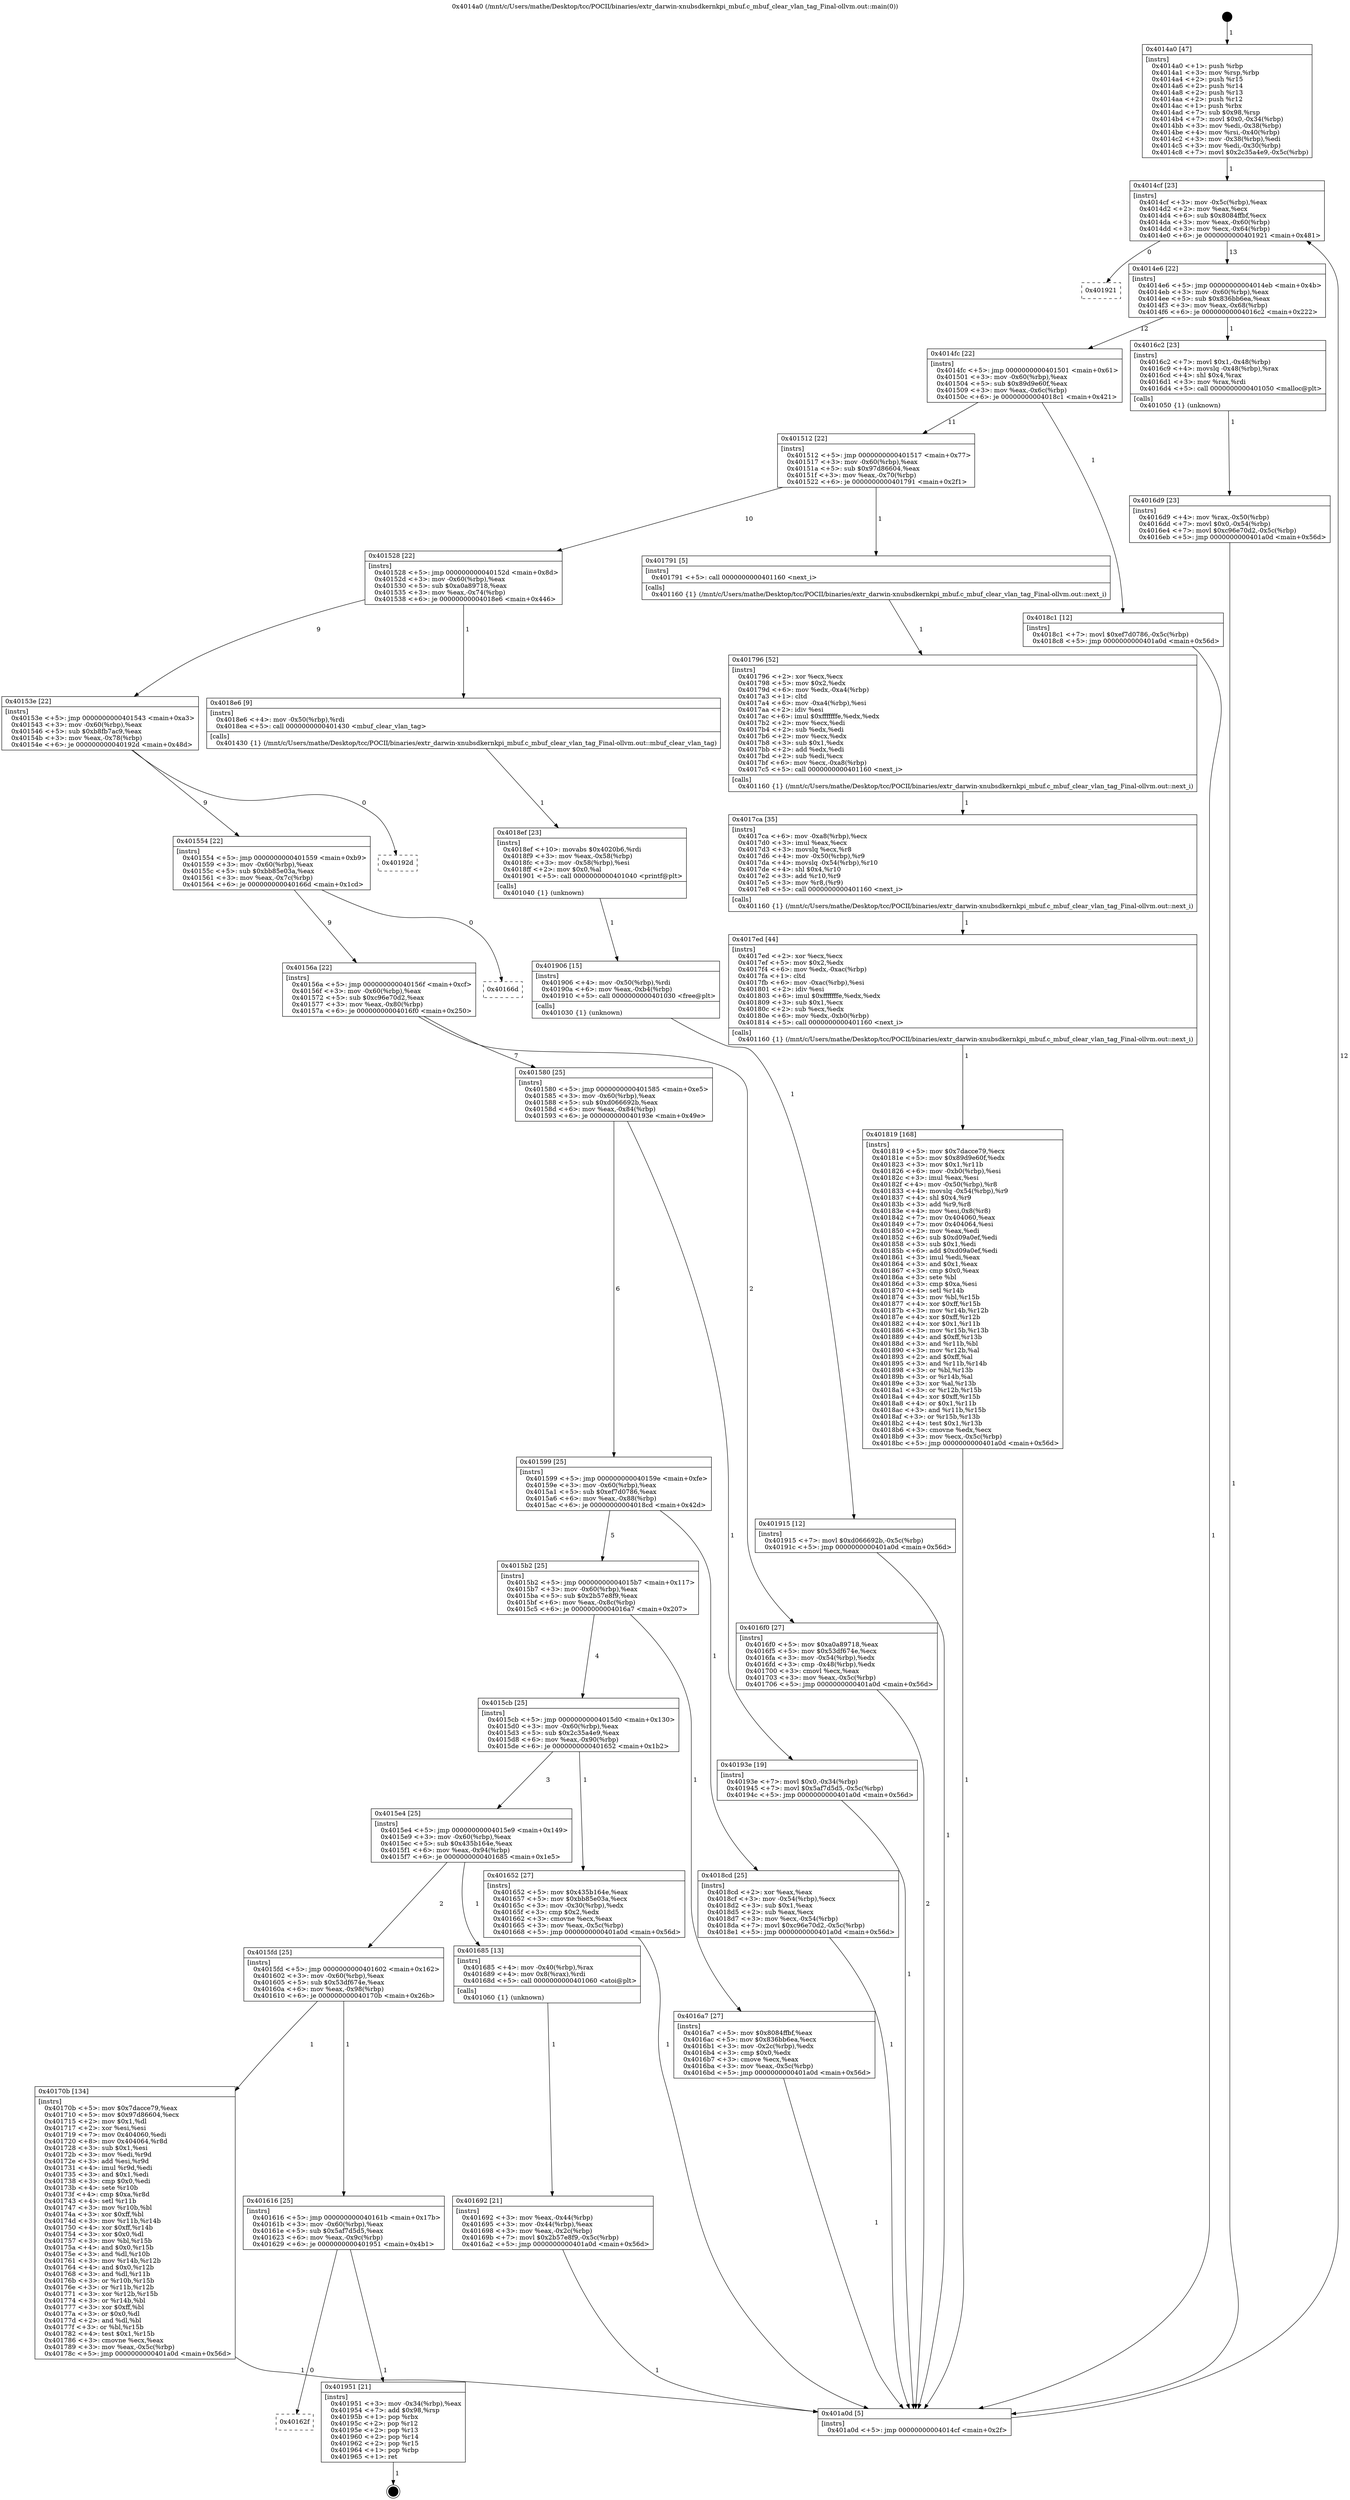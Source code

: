 digraph "0x4014a0" {
  label = "0x4014a0 (/mnt/c/Users/mathe/Desktop/tcc/POCII/binaries/extr_darwin-xnubsdkernkpi_mbuf.c_mbuf_clear_vlan_tag_Final-ollvm.out::main(0))"
  labelloc = "t"
  node[shape=record]

  Entry [label="",width=0.3,height=0.3,shape=circle,fillcolor=black,style=filled]
  "0x4014cf" [label="{
     0x4014cf [23]\l
     | [instrs]\l
     &nbsp;&nbsp;0x4014cf \<+3\>: mov -0x5c(%rbp),%eax\l
     &nbsp;&nbsp;0x4014d2 \<+2\>: mov %eax,%ecx\l
     &nbsp;&nbsp;0x4014d4 \<+6\>: sub $0x8084ffbf,%ecx\l
     &nbsp;&nbsp;0x4014da \<+3\>: mov %eax,-0x60(%rbp)\l
     &nbsp;&nbsp;0x4014dd \<+3\>: mov %ecx,-0x64(%rbp)\l
     &nbsp;&nbsp;0x4014e0 \<+6\>: je 0000000000401921 \<main+0x481\>\l
  }"]
  "0x401921" [label="{
     0x401921\l
  }", style=dashed]
  "0x4014e6" [label="{
     0x4014e6 [22]\l
     | [instrs]\l
     &nbsp;&nbsp;0x4014e6 \<+5\>: jmp 00000000004014eb \<main+0x4b\>\l
     &nbsp;&nbsp;0x4014eb \<+3\>: mov -0x60(%rbp),%eax\l
     &nbsp;&nbsp;0x4014ee \<+5\>: sub $0x836bb6ea,%eax\l
     &nbsp;&nbsp;0x4014f3 \<+3\>: mov %eax,-0x68(%rbp)\l
     &nbsp;&nbsp;0x4014f6 \<+6\>: je 00000000004016c2 \<main+0x222\>\l
  }"]
  Exit [label="",width=0.3,height=0.3,shape=circle,fillcolor=black,style=filled,peripheries=2]
  "0x4016c2" [label="{
     0x4016c2 [23]\l
     | [instrs]\l
     &nbsp;&nbsp;0x4016c2 \<+7\>: movl $0x1,-0x48(%rbp)\l
     &nbsp;&nbsp;0x4016c9 \<+4\>: movslq -0x48(%rbp),%rax\l
     &nbsp;&nbsp;0x4016cd \<+4\>: shl $0x4,%rax\l
     &nbsp;&nbsp;0x4016d1 \<+3\>: mov %rax,%rdi\l
     &nbsp;&nbsp;0x4016d4 \<+5\>: call 0000000000401050 \<malloc@plt\>\l
     | [calls]\l
     &nbsp;&nbsp;0x401050 \{1\} (unknown)\l
  }"]
  "0x4014fc" [label="{
     0x4014fc [22]\l
     | [instrs]\l
     &nbsp;&nbsp;0x4014fc \<+5\>: jmp 0000000000401501 \<main+0x61\>\l
     &nbsp;&nbsp;0x401501 \<+3\>: mov -0x60(%rbp),%eax\l
     &nbsp;&nbsp;0x401504 \<+5\>: sub $0x89d9e60f,%eax\l
     &nbsp;&nbsp;0x401509 \<+3\>: mov %eax,-0x6c(%rbp)\l
     &nbsp;&nbsp;0x40150c \<+6\>: je 00000000004018c1 \<main+0x421\>\l
  }"]
  "0x40162f" [label="{
     0x40162f\l
  }", style=dashed]
  "0x4018c1" [label="{
     0x4018c1 [12]\l
     | [instrs]\l
     &nbsp;&nbsp;0x4018c1 \<+7\>: movl $0xef7d0786,-0x5c(%rbp)\l
     &nbsp;&nbsp;0x4018c8 \<+5\>: jmp 0000000000401a0d \<main+0x56d\>\l
  }"]
  "0x401512" [label="{
     0x401512 [22]\l
     | [instrs]\l
     &nbsp;&nbsp;0x401512 \<+5\>: jmp 0000000000401517 \<main+0x77\>\l
     &nbsp;&nbsp;0x401517 \<+3\>: mov -0x60(%rbp),%eax\l
     &nbsp;&nbsp;0x40151a \<+5\>: sub $0x97d86604,%eax\l
     &nbsp;&nbsp;0x40151f \<+3\>: mov %eax,-0x70(%rbp)\l
     &nbsp;&nbsp;0x401522 \<+6\>: je 0000000000401791 \<main+0x2f1\>\l
  }"]
  "0x401951" [label="{
     0x401951 [21]\l
     | [instrs]\l
     &nbsp;&nbsp;0x401951 \<+3\>: mov -0x34(%rbp),%eax\l
     &nbsp;&nbsp;0x401954 \<+7\>: add $0x98,%rsp\l
     &nbsp;&nbsp;0x40195b \<+1\>: pop %rbx\l
     &nbsp;&nbsp;0x40195c \<+2\>: pop %r12\l
     &nbsp;&nbsp;0x40195e \<+2\>: pop %r13\l
     &nbsp;&nbsp;0x401960 \<+2\>: pop %r14\l
     &nbsp;&nbsp;0x401962 \<+2\>: pop %r15\l
     &nbsp;&nbsp;0x401964 \<+1\>: pop %rbp\l
     &nbsp;&nbsp;0x401965 \<+1\>: ret\l
  }"]
  "0x401791" [label="{
     0x401791 [5]\l
     | [instrs]\l
     &nbsp;&nbsp;0x401791 \<+5\>: call 0000000000401160 \<next_i\>\l
     | [calls]\l
     &nbsp;&nbsp;0x401160 \{1\} (/mnt/c/Users/mathe/Desktop/tcc/POCII/binaries/extr_darwin-xnubsdkernkpi_mbuf.c_mbuf_clear_vlan_tag_Final-ollvm.out::next_i)\l
  }"]
  "0x401528" [label="{
     0x401528 [22]\l
     | [instrs]\l
     &nbsp;&nbsp;0x401528 \<+5\>: jmp 000000000040152d \<main+0x8d\>\l
     &nbsp;&nbsp;0x40152d \<+3\>: mov -0x60(%rbp),%eax\l
     &nbsp;&nbsp;0x401530 \<+5\>: sub $0xa0a89718,%eax\l
     &nbsp;&nbsp;0x401535 \<+3\>: mov %eax,-0x74(%rbp)\l
     &nbsp;&nbsp;0x401538 \<+6\>: je 00000000004018e6 \<main+0x446\>\l
  }"]
  "0x401915" [label="{
     0x401915 [12]\l
     | [instrs]\l
     &nbsp;&nbsp;0x401915 \<+7\>: movl $0xd066692b,-0x5c(%rbp)\l
     &nbsp;&nbsp;0x40191c \<+5\>: jmp 0000000000401a0d \<main+0x56d\>\l
  }"]
  "0x4018e6" [label="{
     0x4018e6 [9]\l
     | [instrs]\l
     &nbsp;&nbsp;0x4018e6 \<+4\>: mov -0x50(%rbp),%rdi\l
     &nbsp;&nbsp;0x4018ea \<+5\>: call 0000000000401430 \<mbuf_clear_vlan_tag\>\l
     | [calls]\l
     &nbsp;&nbsp;0x401430 \{1\} (/mnt/c/Users/mathe/Desktop/tcc/POCII/binaries/extr_darwin-xnubsdkernkpi_mbuf.c_mbuf_clear_vlan_tag_Final-ollvm.out::mbuf_clear_vlan_tag)\l
  }"]
  "0x40153e" [label="{
     0x40153e [22]\l
     | [instrs]\l
     &nbsp;&nbsp;0x40153e \<+5\>: jmp 0000000000401543 \<main+0xa3\>\l
     &nbsp;&nbsp;0x401543 \<+3\>: mov -0x60(%rbp),%eax\l
     &nbsp;&nbsp;0x401546 \<+5\>: sub $0xb8fb7ac9,%eax\l
     &nbsp;&nbsp;0x40154b \<+3\>: mov %eax,-0x78(%rbp)\l
     &nbsp;&nbsp;0x40154e \<+6\>: je 000000000040192d \<main+0x48d\>\l
  }"]
  "0x401906" [label="{
     0x401906 [15]\l
     | [instrs]\l
     &nbsp;&nbsp;0x401906 \<+4\>: mov -0x50(%rbp),%rdi\l
     &nbsp;&nbsp;0x40190a \<+6\>: mov %eax,-0xb4(%rbp)\l
     &nbsp;&nbsp;0x401910 \<+5\>: call 0000000000401030 \<free@plt\>\l
     | [calls]\l
     &nbsp;&nbsp;0x401030 \{1\} (unknown)\l
  }"]
  "0x40192d" [label="{
     0x40192d\l
  }", style=dashed]
  "0x401554" [label="{
     0x401554 [22]\l
     | [instrs]\l
     &nbsp;&nbsp;0x401554 \<+5\>: jmp 0000000000401559 \<main+0xb9\>\l
     &nbsp;&nbsp;0x401559 \<+3\>: mov -0x60(%rbp),%eax\l
     &nbsp;&nbsp;0x40155c \<+5\>: sub $0xbb85e03a,%eax\l
     &nbsp;&nbsp;0x401561 \<+3\>: mov %eax,-0x7c(%rbp)\l
     &nbsp;&nbsp;0x401564 \<+6\>: je 000000000040166d \<main+0x1cd\>\l
  }"]
  "0x4018ef" [label="{
     0x4018ef [23]\l
     | [instrs]\l
     &nbsp;&nbsp;0x4018ef \<+10\>: movabs $0x4020b6,%rdi\l
     &nbsp;&nbsp;0x4018f9 \<+3\>: mov %eax,-0x58(%rbp)\l
     &nbsp;&nbsp;0x4018fc \<+3\>: mov -0x58(%rbp),%esi\l
     &nbsp;&nbsp;0x4018ff \<+2\>: mov $0x0,%al\l
     &nbsp;&nbsp;0x401901 \<+5\>: call 0000000000401040 \<printf@plt\>\l
     | [calls]\l
     &nbsp;&nbsp;0x401040 \{1\} (unknown)\l
  }"]
  "0x40166d" [label="{
     0x40166d\l
  }", style=dashed]
  "0x40156a" [label="{
     0x40156a [22]\l
     | [instrs]\l
     &nbsp;&nbsp;0x40156a \<+5\>: jmp 000000000040156f \<main+0xcf\>\l
     &nbsp;&nbsp;0x40156f \<+3\>: mov -0x60(%rbp),%eax\l
     &nbsp;&nbsp;0x401572 \<+5\>: sub $0xc96e70d2,%eax\l
     &nbsp;&nbsp;0x401577 \<+3\>: mov %eax,-0x80(%rbp)\l
     &nbsp;&nbsp;0x40157a \<+6\>: je 00000000004016f0 \<main+0x250\>\l
  }"]
  "0x401819" [label="{
     0x401819 [168]\l
     | [instrs]\l
     &nbsp;&nbsp;0x401819 \<+5\>: mov $0x7dacce79,%ecx\l
     &nbsp;&nbsp;0x40181e \<+5\>: mov $0x89d9e60f,%edx\l
     &nbsp;&nbsp;0x401823 \<+3\>: mov $0x1,%r11b\l
     &nbsp;&nbsp;0x401826 \<+6\>: mov -0xb0(%rbp),%esi\l
     &nbsp;&nbsp;0x40182c \<+3\>: imul %eax,%esi\l
     &nbsp;&nbsp;0x40182f \<+4\>: mov -0x50(%rbp),%r8\l
     &nbsp;&nbsp;0x401833 \<+4\>: movslq -0x54(%rbp),%r9\l
     &nbsp;&nbsp;0x401837 \<+4\>: shl $0x4,%r9\l
     &nbsp;&nbsp;0x40183b \<+3\>: add %r9,%r8\l
     &nbsp;&nbsp;0x40183e \<+4\>: mov %esi,0x8(%r8)\l
     &nbsp;&nbsp;0x401842 \<+7\>: mov 0x404060,%eax\l
     &nbsp;&nbsp;0x401849 \<+7\>: mov 0x404064,%esi\l
     &nbsp;&nbsp;0x401850 \<+2\>: mov %eax,%edi\l
     &nbsp;&nbsp;0x401852 \<+6\>: sub $0xd09a0ef,%edi\l
     &nbsp;&nbsp;0x401858 \<+3\>: sub $0x1,%edi\l
     &nbsp;&nbsp;0x40185b \<+6\>: add $0xd09a0ef,%edi\l
     &nbsp;&nbsp;0x401861 \<+3\>: imul %edi,%eax\l
     &nbsp;&nbsp;0x401864 \<+3\>: and $0x1,%eax\l
     &nbsp;&nbsp;0x401867 \<+3\>: cmp $0x0,%eax\l
     &nbsp;&nbsp;0x40186a \<+3\>: sete %bl\l
     &nbsp;&nbsp;0x40186d \<+3\>: cmp $0xa,%esi\l
     &nbsp;&nbsp;0x401870 \<+4\>: setl %r14b\l
     &nbsp;&nbsp;0x401874 \<+3\>: mov %bl,%r15b\l
     &nbsp;&nbsp;0x401877 \<+4\>: xor $0xff,%r15b\l
     &nbsp;&nbsp;0x40187b \<+3\>: mov %r14b,%r12b\l
     &nbsp;&nbsp;0x40187e \<+4\>: xor $0xff,%r12b\l
     &nbsp;&nbsp;0x401882 \<+4\>: xor $0x1,%r11b\l
     &nbsp;&nbsp;0x401886 \<+3\>: mov %r15b,%r13b\l
     &nbsp;&nbsp;0x401889 \<+4\>: and $0xff,%r13b\l
     &nbsp;&nbsp;0x40188d \<+3\>: and %r11b,%bl\l
     &nbsp;&nbsp;0x401890 \<+3\>: mov %r12b,%al\l
     &nbsp;&nbsp;0x401893 \<+2\>: and $0xff,%al\l
     &nbsp;&nbsp;0x401895 \<+3\>: and %r11b,%r14b\l
     &nbsp;&nbsp;0x401898 \<+3\>: or %bl,%r13b\l
     &nbsp;&nbsp;0x40189b \<+3\>: or %r14b,%al\l
     &nbsp;&nbsp;0x40189e \<+3\>: xor %al,%r13b\l
     &nbsp;&nbsp;0x4018a1 \<+3\>: or %r12b,%r15b\l
     &nbsp;&nbsp;0x4018a4 \<+4\>: xor $0xff,%r15b\l
     &nbsp;&nbsp;0x4018a8 \<+4\>: or $0x1,%r11b\l
     &nbsp;&nbsp;0x4018ac \<+3\>: and %r11b,%r15b\l
     &nbsp;&nbsp;0x4018af \<+3\>: or %r15b,%r13b\l
     &nbsp;&nbsp;0x4018b2 \<+4\>: test $0x1,%r13b\l
     &nbsp;&nbsp;0x4018b6 \<+3\>: cmovne %edx,%ecx\l
     &nbsp;&nbsp;0x4018b9 \<+3\>: mov %ecx,-0x5c(%rbp)\l
     &nbsp;&nbsp;0x4018bc \<+5\>: jmp 0000000000401a0d \<main+0x56d\>\l
  }"]
  "0x4016f0" [label="{
     0x4016f0 [27]\l
     | [instrs]\l
     &nbsp;&nbsp;0x4016f0 \<+5\>: mov $0xa0a89718,%eax\l
     &nbsp;&nbsp;0x4016f5 \<+5\>: mov $0x53df674e,%ecx\l
     &nbsp;&nbsp;0x4016fa \<+3\>: mov -0x54(%rbp),%edx\l
     &nbsp;&nbsp;0x4016fd \<+3\>: cmp -0x48(%rbp),%edx\l
     &nbsp;&nbsp;0x401700 \<+3\>: cmovl %ecx,%eax\l
     &nbsp;&nbsp;0x401703 \<+3\>: mov %eax,-0x5c(%rbp)\l
     &nbsp;&nbsp;0x401706 \<+5\>: jmp 0000000000401a0d \<main+0x56d\>\l
  }"]
  "0x401580" [label="{
     0x401580 [25]\l
     | [instrs]\l
     &nbsp;&nbsp;0x401580 \<+5\>: jmp 0000000000401585 \<main+0xe5\>\l
     &nbsp;&nbsp;0x401585 \<+3\>: mov -0x60(%rbp),%eax\l
     &nbsp;&nbsp;0x401588 \<+5\>: sub $0xd066692b,%eax\l
     &nbsp;&nbsp;0x40158d \<+6\>: mov %eax,-0x84(%rbp)\l
     &nbsp;&nbsp;0x401593 \<+6\>: je 000000000040193e \<main+0x49e\>\l
  }"]
  "0x4017ed" [label="{
     0x4017ed [44]\l
     | [instrs]\l
     &nbsp;&nbsp;0x4017ed \<+2\>: xor %ecx,%ecx\l
     &nbsp;&nbsp;0x4017ef \<+5\>: mov $0x2,%edx\l
     &nbsp;&nbsp;0x4017f4 \<+6\>: mov %edx,-0xac(%rbp)\l
     &nbsp;&nbsp;0x4017fa \<+1\>: cltd\l
     &nbsp;&nbsp;0x4017fb \<+6\>: mov -0xac(%rbp),%esi\l
     &nbsp;&nbsp;0x401801 \<+2\>: idiv %esi\l
     &nbsp;&nbsp;0x401803 \<+6\>: imul $0xfffffffe,%edx,%edx\l
     &nbsp;&nbsp;0x401809 \<+3\>: sub $0x1,%ecx\l
     &nbsp;&nbsp;0x40180c \<+2\>: sub %ecx,%edx\l
     &nbsp;&nbsp;0x40180e \<+6\>: mov %edx,-0xb0(%rbp)\l
     &nbsp;&nbsp;0x401814 \<+5\>: call 0000000000401160 \<next_i\>\l
     | [calls]\l
     &nbsp;&nbsp;0x401160 \{1\} (/mnt/c/Users/mathe/Desktop/tcc/POCII/binaries/extr_darwin-xnubsdkernkpi_mbuf.c_mbuf_clear_vlan_tag_Final-ollvm.out::next_i)\l
  }"]
  "0x40193e" [label="{
     0x40193e [19]\l
     | [instrs]\l
     &nbsp;&nbsp;0x40193e \<+7\>: movl $0x0,-0x34(%rbp)\l
     &nbsp;&nbsp;0x401945 \<+7\>: movl $0x5af7d5d5,-0x5c(%rbp)\l
     &nbsp;&nbsp;0x40194c \<+5\>: jmp 0000000000401a0d \<main+0x56d\>\l
  }"]
  "0x401599" [label="{
     0x401599 [25]\l
     | [instrs]\l
     &nbsp;&nbsp;0x401599 \<+5\>: jmp 000000000040159e \<main+0xfe\>\l
     &nbsp;&nbsp;0x40159e \<+3\>: mov -0x60(%rbp),%eax\l
     &nbsp;&nbsp;0x4015a1 \<+5\>: sub $0xef7d0786,%eax\l
     &nbsp;&nbsp;0x4015a6 \<+6\>: mov %eax,-0x88(%rbp)\l
     &nbsp;&nbsp;0x4015ac \<+6\>: je 00000000004018cd \<main+0x42d\>\l
  }"]
  "0x4017ca" [label="{
     0x4017ca [35]\l
     | [instrs]\l
     &nbsp;&nbsp;0x4017ca \<+6\>: mov -0xa8(%rbp),%ecx\l
     &nbsp;&nbsp;0x4017d0 \<+3\>: imul %eax,%ecx\l
     &nbsp;&nbsp;0x4017d3 \<+3\>: movslq %ecx,%r8\l
     &nbsp;&nbsp;0x4017d6 \<+4\>: mov -0x50(%rbp),%r9\l
     &nbsp;&nbsp;0x4017da \<+4\>: movslq -0x54(%rbp),%r10\l
     &nbsp;&nbsp;0x4017de \<+4\>: shl $0x4,%r10\l
     &nbsp;&nbsp;0x4017e2 \<+3\>: add %r10,%r9\l
     &nbsp;&nbsp;0x4017e5 \<+3\>: mov %r8,(%r9)\l
     &nbsp;&nbsp;0x4017e8 \<+5\>: call 0000000000401160 \<next_i\>\l
     | [calls]\l
     &nbsp;&nbsp;0x401160 \{1\} (/mnt/c/Users/mathe/Desktop/tcc/POCII/binaries/extr_darwin-xnubsdkernkpi_mbuf.c_mbuf_clear_vlan_tag_Final-ollvm.out::next_i)\l
  }"]
  "0x4018cd" [label="{
     0x4018cd [25]\l
     | [instrs]\l
     &nbsp;&nbsp;0x4018cd \<+2\>: xor %eax,%eax\l
     &nbsp;&nbsp;0x4018cf \<+3\>: mov -0x54(%rbp),%ecx\l
     &nbsp;&nbsp;0x4018d2 \<+3\>: sub $0x1,%eax\l
     &nbsp;&nbsp;0x4018d5 \<+2\>: sub %eax,%ecx\l
     &nbsp;&nbsp;0x4018d7 \<+3\>: mov %ecx,-0x54(%rbp)\l
     &nbsp;&nbsp;0x4018da \<+7\>: movl $0xc96e70d2,-0x5c(%rbp)\l
     &nbsp;&nbsp;0x4018e1 \<+5\>: jmp 0000000000401a0d \<main+0x56d\>\l
  }"]
  "0x4015b2" [label="{
     0x4015b2 [25]\l
     | [instrs]\l
     &nbsp;&nbsp;0x4015b2 \<+5\>: jmp 00000000004015b7 \<main+0x117\>\l
     &nbsp;&nbsp;0x4015b7 \<+3\>: mov -0x60(%rbp),%eax\l
     &nbsp;&nbsp;0x4015ba \<+5\>: sub $0x2b57e8f9,%eax\l
     &nbsp;&nbsp;0x4015bf \<+6\>: mov %eax,-0x8c(%rbp)\l
     &nbsp;&nbsp;0x4015c5 \<+6\>: je 00000000004016a7 \<main+0x207\>\l
  }"]
  "0x401796" [label="{
     0x401796 [52]\l
     | [instrs]\l
     &nbsp;&nbsp;0x401796 \<+2\>: xor %ecx,%ecx\l
     &nbsp;&nbsp;0x401798 \<+5\>: mov $0x2,%edx\l
     &nbsp;&nbsp;0x40179d \<+6\>: mov %edx,-0xa4(%rbp)\l
     &nbsp;&nbsp;0x4017a3 \<+1\>: cltd\l
     &nbsp;&nbsp;0x4017a4 \<+6\>: mov -0xa4(%rbp),%esi\l
     &nbsp;&nbsp;0x4017aa \<+2\>: idiv %esi\l
     &nbsp;&nbsp;0x4017ac \<+6\>: imul $0xfffffffe,%edx,%edx\l
     &nbsp;&nbsp;0x4017b2 \<+2\>: mov %ecx,%edi\l
     &nbsp;&nbsp;0x4017b4 \<+2\>: sub %edx,%edi\l
     &nbsp;&nbsp;0x4017b6 \<+2\>: mov %ecx,%edx\l
     &nbsp;&nbsp;0x4017b8 \<+3\>: sub $0x1,%edx\l
     &nbsp;&nbsp;0x4017bb \<+2\>: add %edx,%edi\l
     &nbsp;&nbsp;0x4017bd \<+2\>: sub %edi,%ecx\l
     &nbsp;&nbsp;0x4017bf \<+6\>: mov %ecx,-0xa8(%rbp)\l
     &nbsp;&nbsp;0x4017c5 \<+5\>: call 0000000000401160 \<next_i\>\l
     | [calls]\l
     &nbsp;&nbsp;0x401160 \{1\} (/mnt/c/Users/mathe/Desktop/tcc/POCII/binaries/extr_darwin-xnubsdkernkpi_mbuf.c_mbuf_clear_vlan_tag_Final-ollvm.out::next_i)\l
  }"]
  "0x4016a7" [label="{
     0x4016a7 [27]\l
     | [instrs]\l
     &nbsp;&nbsp;0x4016a7 \<+5\>: mov $0x8084ffbf,%eax\l
     &nbsp;&nbsp;0x4016ac \<+5\>: mov $0x836bb6ea,%ecx\l
     &nbsp;&nbsp;0x4016b1 \<+3\>: mov -0x2c(%rbp),%edx\l
     &nbsp;&nbsp;0x4016b4 \<+3\>: cmp $0x0,%edx\l
     &nbsp;&nbsp;0x4016b7 \<+3\>: cmove %ecx,%eax\l
     &nbsp;&nbsp;0x4016ba \<+3\>: mov %eax,-0x5c(%rbp)\l
     &nbsp;&nbsp;0x4016bd \<+5\>: jmp 0000000000401a0d \<main+0x56d\>\l
  }"]
  "0x4015cb" [label="{
     0x4015cb [25]\l
     | [instrs]\l
     &nbsp;&nbsp;0x4015cb \<+5\>: jmp 00000000004015d0 \<main+0x130\>\l
     &nbsp;&nbsp;0x4015d0 \<+3\>: mov -0x60(%rbp),%eax\l
     &nbsp;&nbsp;0x4015d3 \<+5\>: sub $0x2c35a4e9,%eax\l
     &nbsp;&nbsp;0x4015d8 \<+6\>: mov %eax,-0x90(%rbp)\l
     &nbsp;&nbsp;0x4015de \<+6\>: je 0000000000401652 \<main+0x1b2\>\l
  }"]
  "0x401616" [label="{
     0x401616 [25]\l
     | [instrs]\l
     &nbsp;&nbsp;0x401616 \<+5\>: jmp 000000000040161b \<main+0x17b\>\l
     &nbsp;&nbsp;0x40161b \<+3\>: mov -0x60(%rbp),%eax\l
     &nbsp;&nbsp;0x40161e \<+5\>: sub $0x5af7d5d5,%eax\l
     &nbsp;&nbsp;0x401623 \<+6\>: mov %eax,-0x9c(%rbp)\l
     &nbsp;&nbsp;0x401629 \<+6\>: je 0000000000401951 \<main+0x4b1\>\l
  }"]
  "0x401652" [label="{
     0x401652 [27]\l
     | [instrs]\l
     &nbsp;&nbsp;0x401652 \<+5\>: mov $0x435b164e,%eax\l
     &nbsp;&nbsp;0x401657 \<+5\>: mov $0xbb85e03a,%ecx\l
     &nbsp;&nbsp;0x40165c \<+3\>: mov -0x30(%rbp),%edx\l
     &nbsp;&nbsp;0x40165f \<+3\>: cmp $0x2,%edx\l
     &nbsp;&nbsp;0x401662 \<+3\>: cmovne %ecx,%eax\l
     &nbsp;&nbsp;0x401665 \<+3\>: mov %eax,-0x5c(%rbp)\l
     &nbsp;&nbsp;0x401668 \<+5\>: jmp 0000000000401a0d \<main+0x56d\>\l
  }"]
  "0x4015e4" [label="{
     0x4015e4 [25]\l
     | [instrs]\l
     &nbsp;&nbsp;0x4015e4 \<+5\>: jmp 00000000004015e9 \<main+0x149\>\l
     &nbsp;&nbsp;0x4015e9 \<+3\>: mov -0x60(%rbp),%eax\l
     &nbsp;&nbsp;0x4015ec \<+5\>: sub $0x435b164e,%eax\l
     &nbsp;&nbsp;0x4015f1 \<+6\>: mov %eax,-0x94(%rbp)\l
     &nbsp;&nbsp;0x4015f7 \<+6\>: je 0000000000401685 \<main+0x1e5\>\l
  }"]
  "0x401a0d" [label="{
     0x401a0d [5]\l
     | [instrs]\l
     &nbsp;&nbsp;0x401a0d \<+5\>: jmp 00000000004014cf \<main+0x2f\>\l
  }"]
  "0x4014a0" [label="{
     0x4014a0 [47]\l
     | [instrs]\l
     &nbsp;&nbsp;0x4014a0 \<+1\>: push %rbp\l
     &nbsp;&nbsp;0x4014a1 \<+3\>: mov %rsp,%rbp\l
     &nbsp;&nbsp;0x4014a4 \<+2\>: push %r15\l
     &nbsp;&nbsp;0x4014a6 \<+2\>: push %r14\l
     &nbsp;&nbsp;0x4014a8 \<+2\>: push %r13\l
     &nbsp;&nbsp;0x4014aa \<+2\>: push %r12\l
     &nbsp;&nbsp;0x4014ac \<+1\>: push %rbx\l
     &nbsp;&nbsp;0x4014ad \<+7\>: sub $0x98,%rsp\l
     &nbsp;&nbsp;0x4014b4 \<+7\>: movl $0x0,-0x34(%rbp)\l
     &nbsp;&nbsp;0x4014bb \<+3\>: mov %edi,-0x38(%rbp)\l
     &nbsp;&nbsp;0x4014be \<+4\>: mov %rsi,-0x40(%rbp)\l
     &nbsp;&nbsp;0x4014c2 \<+3\>: mov -0x38(%rbp),%edi\l
     &nbsp;&nbsp;0x4014c5 \<+3\>: mov %edi,-0x30(%rbp)\l
     &nbsp;&nbsp;0x4014c8 \<+7\>: movl $0x2c35a4e9,-0x5c(%rbp)\l
  }"]
  "0x40170b" [label="{
     0x40170b [134]\l
     | [instrs]\l
     &nbsp;&nbsp;0x40170b \<+5\>: mov $0x7dacce79,%eax\l
     &nbsp;&nbsp;0x401710 \<+5\>: mov $0x97d86604,%ecx\l
     &nbsp;&nbsp;0x401715 \<+2\>: mov $0x1,%dl\l
     &nbsp;&nbsp;0x401717 \<+2\>: xor %esi,%esi\l
     &nbsp;&nbsp;0x401719 \<+7\>: mov 0x404060,%edi\l
     &nbsp;&nbsp;0x401720 \<+8\>: mov 0x404064,%r8d\l
     &nbsp;&nbsp;0x401728 \<+3\>: sub $0x1,%esi\l
     &nbsp;&nbsp;0x40172b \<+3\>: mov %edi,%r9d\l
     &nbsp;&nbsp;0x40172e \<+3\>: add %esi,%r9d\l
     &nbsp;&nbsp;0x401731 \<+4\>: imul %r9d,%edi\l
     &nbsp;&nbsp;0x401735 \<+3\>: and $0x1,%edi\l
     &nbsp;&nbsp;0x401738 \<+3\>: cmp $0x0,%edi\l
     &nbsp;&nbsp;0x40173b \<+4\>: sete %r10b\l
     &nbsp;&nbsp;0x40173f \<+4\>: cmp $0xa,%r8d\l
     &nbsp;&nbsp;0x401743 \<+4\>: setl %r11b\l
     &nbsp;&nbsp;0x401747 \<+3\>: mov %r10b,%bl\l
     &nbsp;&nbsp;0x40174a \<+3\>: xor $0xff,%bl\l
     &nbsp;&nbsp;0x40174d \<+3\>: mov %r11b,%r14b\l
     &nbsp;&nbsp;0x401750 \<+4\>: xor $0xff,%r14b\l
     &nbsp;&nbsp;0x401754 \<+3\>: xor $0x0,%dl\l
     &nbsp;&nbsp;0x401757 \<+3\>: mov %bl,%r15b\l
     &nbsp;&nbsp;0x40175a \<+4\>: and $0x0,%r15b\l
     &nbsp;&nbsp;0x40175e \<+3\>: and %dl,%r10b\l
     &nbsp;&nbsp;0x401761 \<+3\>: mov %r14b,%r12b\l
     &nbsp;&nbsp;0x401764 \<+4\>: and $0x0,%r12b\l
     &nbsp;&nbsp;0x401768 \<+3\>: and %dl,%r11b\l
     &nbsp;&nbsp;0x40176b \<+3\>: or %r10b,%r15b\l
     &nbsp;&nbsp;0x40176e \<+3\>: or %r11b,%r12b\l
     &nbsp;&nbsp;0x401771 \<+3\>: xor %r12b,%r15b\l
     &nbsp;&nbsp;0x401774 \<+3\>: or %r14b,%bl\l
     &nbsp;&nbsp;0x401777 \<+3\>: xor $0xff,%bl\l
     &nbsp;&nbsp;0x40177a \<+3\>: or $0x0,%dl\l
     &nbsp;&nbsp;0x40177d \<+2\>: and %dl,%bl\l
     &nbsp;&nbsp;0x40177f \<+3\>: or %bl,%r15b\l
     &nbsp;&nbsp;0x401782 \<+4\>: test $0x1,%r15b\l
     &nbsp;&nbsp;0x401786 \<+3\>: cmovne %ecx,%eax\l
     &nbsp;&nbsp;0x401789 \<+3\>: mov %eax,-0x5c(%rbp)\l
     &nbsp;&nbsp;0x40178c \<+5\>: jmp 0000000000401a0d \<main+0x56d\>\l
  }"]
  "0x401685" [label="{
     0x401685 [13]\l
     | [instrs]\l
     &nbsp;&nbsp;0x401685 \<+4\>: mov -0x40(%rbp),%rax\l
     &nbsp;&nbsp;0x401689 \<+4\>: mov 0x8(%rax),%rdi\l
     &nbsp;&nbsp;0x40168d \<+5\>: call 0000000000401060 \<atoi@plt\>\l
     | [calls]\l
     &nbsp;&nbsp;0x401060 \{1\} (unknown)\l
  }"]
  "0x4015fd" [label="{
     0x4015fd [25]\l
     | [instrs]\l
     &nbsp;&nbsp;0x4015fd \<+5\>: jmp 0000000000401602 \<main+0x162\>\l
     &nbsp;&nbsp;0x401602 \<+3\>: mov -0x60(%rbp),%eax\l
     &nbsp;&nbsp;0x401605 \<+5\>: sub $0x53df674e,%eax\l
     &nbsp;&nbsp;0x40160a \<+6\>: mov %eax,-0x98(%rbp)\l
     &nbsp;&nbsp;0x401610 \<+6\>: je 000000000040170b \<main+0x26b\>\l
  }"]
  "0x401692" [label="{
     0x401692 [21]\l
     | [instrs]\l
     &nbsp;&nbsp;0x401692 \<+3\>: mov %eax,-0x44(%rbp)\l
     &nbsp;&nbsp;0x401695 \<+3\>: mov -0x44(%rbp),%eax\l
     &nbsp;&nbsp;0x401698 \<+3\>: mov %eax,-0x2c(%rbp)\l
     &nbsp;&nbsp;0x40169b \<+7\>: movl $0x2b57e8f9,-0x5c(%rbp)\l
     &nbsp;&nbsp;0x4016a2 \<+5\>: jmp 0000000000401a0d \<main+0x56d\>\l
  }"]
  "0x4016d9" [label="{
     0x4016d9 [23]\l
     | [instrs]\l
     &nbsp;&nbsp;0x4016d9 \<+4\>: mov %rax,-0x50(%rbp)\l
     &nbsp;&nbsp;0x4016dd \<+7\>: movl $0x0,-0x54(%rbp)\l
     &nbsp;&nbsp;0x4016e4 \<+7\>: movl $0xc96e70d2,-0x5c(%rbp)\l
     &nbsp;&nbsp;0x4016eb \<+5\>: jmp 0000000000401a0d \<main+0x56d\>\l
  }"]
  Entry -> "0x4014a0" [label=" 1"]
  "0x4014cf" -> "0x401921" [label=" 0"]
  "0x4014cf" -> "0x4014e6" [label=" 13"]
  "0x401951" -> Exit [label=" 1"]
  "0x4014e6" -> "0x4016c2" [label=" 1"]
  "0x4014e6" -> "0x4014fc" [label=" 12"]
  "0x401616" -> "0x40162f" [label=" 0"]
  "0x4014fc" -> "0x4018c1" [label=" 1"]
  "0x4014fc" -> "0x401512" [label=" 11"]
  "0x401616" -> "0x401951" [label=" 1"]
  "0x401512" -> "0x401791" [label=" 1"]
  "0x401512" -> "0x401528" [label=" 10"]
  "0x40193e" -> "0x401a0d" [label=" 1"]
  "0x401528" -> "0x4018e6" [label=" 1"]
  "0x401528" -> "0x40153e" [label=" 9"]
  "0x401915" -> "0x401a0d" [label=" 1"]
  "0x40153e" -> "0x40192d" [label=" 0"]
  "0x40153e" -> "0x401554" [label=" 9"]
  "0x401906" -> "0x401915" [label=" 1"]
  "0x401554" -> "0x40166d" [label=" 0"]
  "0x401554" -> "0x40156a" [label=" 9"]
  "0x4018ef" -> "0x401906" [label=" 1"]
  "0x40156a" -> "0x4016f0" [label=" 2"]
  "0x40156a" -> "0x401580" [label=" 7"]
  "0x4018e6" -> "0x4018ef" [label=" 1"]
  "0x401580" -> "0x40193e" [label=" 1"]
  "0x401580" -> "0x401599" [label=" 6"]
  "0x4018cd" -> "0x401a0d" [label=" 1"]
  "0x401599" -> "0x4018cd" [label=" 1"]
  "0x401599" -> "0x4015b2" [label=" 5"]
  "0x4018c1" -> "0x401a0d" [label=" 1"]
  "0x4015b2" -> "0x4016a7" [label=" 1"]
  "0x4015b2" -> "0x4015cb" [label=" 4"]
  "0x401819" -> "0x401a0d" [label=" 1"]
  "0x4015cb" -> "0x401652" [label=" 1"]
  "0x4015cb" -> "0x4015e4" [label=" 3"]
  "0x401652" -> "0x401a0d" [label=" 1"]
  "0x4014a0" -> "0x4014cf" [label=" 1"]
  "0x401a0d" -> "0x4014cf" [label=" 12"]
  "0x4017ed" -> "0x401819" [label=" 1"]
  "0x4015e4" -> "0x401685" [label=" 1"]
  "0x4015e4" -> "0x4015fd" [label=" 2"]
  "0x401685" -> "0x401692" [label=" 1"]
  "0x401692" -> "0x401a0d" [label=" 1"]
  "0x4016a7" -> "0x401a0d" [label=" 1"]
  "0x4016c2" -> "0x4016d9" [label=" 1"]
  "0x4016d9" -> "0x401a0d" [label=" 1"]
  "0x4016f0" -> "0x401a0d" [label=" 2"]
  "0x4017ca" -> "0x4017ed" [label=" 1"]
  "0x4015fd" -> "0x40170b" [label=" 1"]
  "0x4015fd" -> "0x401616" [label=" 1"]
  "0x40170b" -> "0x401a0d" [label=" 1"]
  "0x401791" -> "0x401796" [label=" 1"]
  "0x401796" -> "0x4017ca" [label=" 1"]
}

